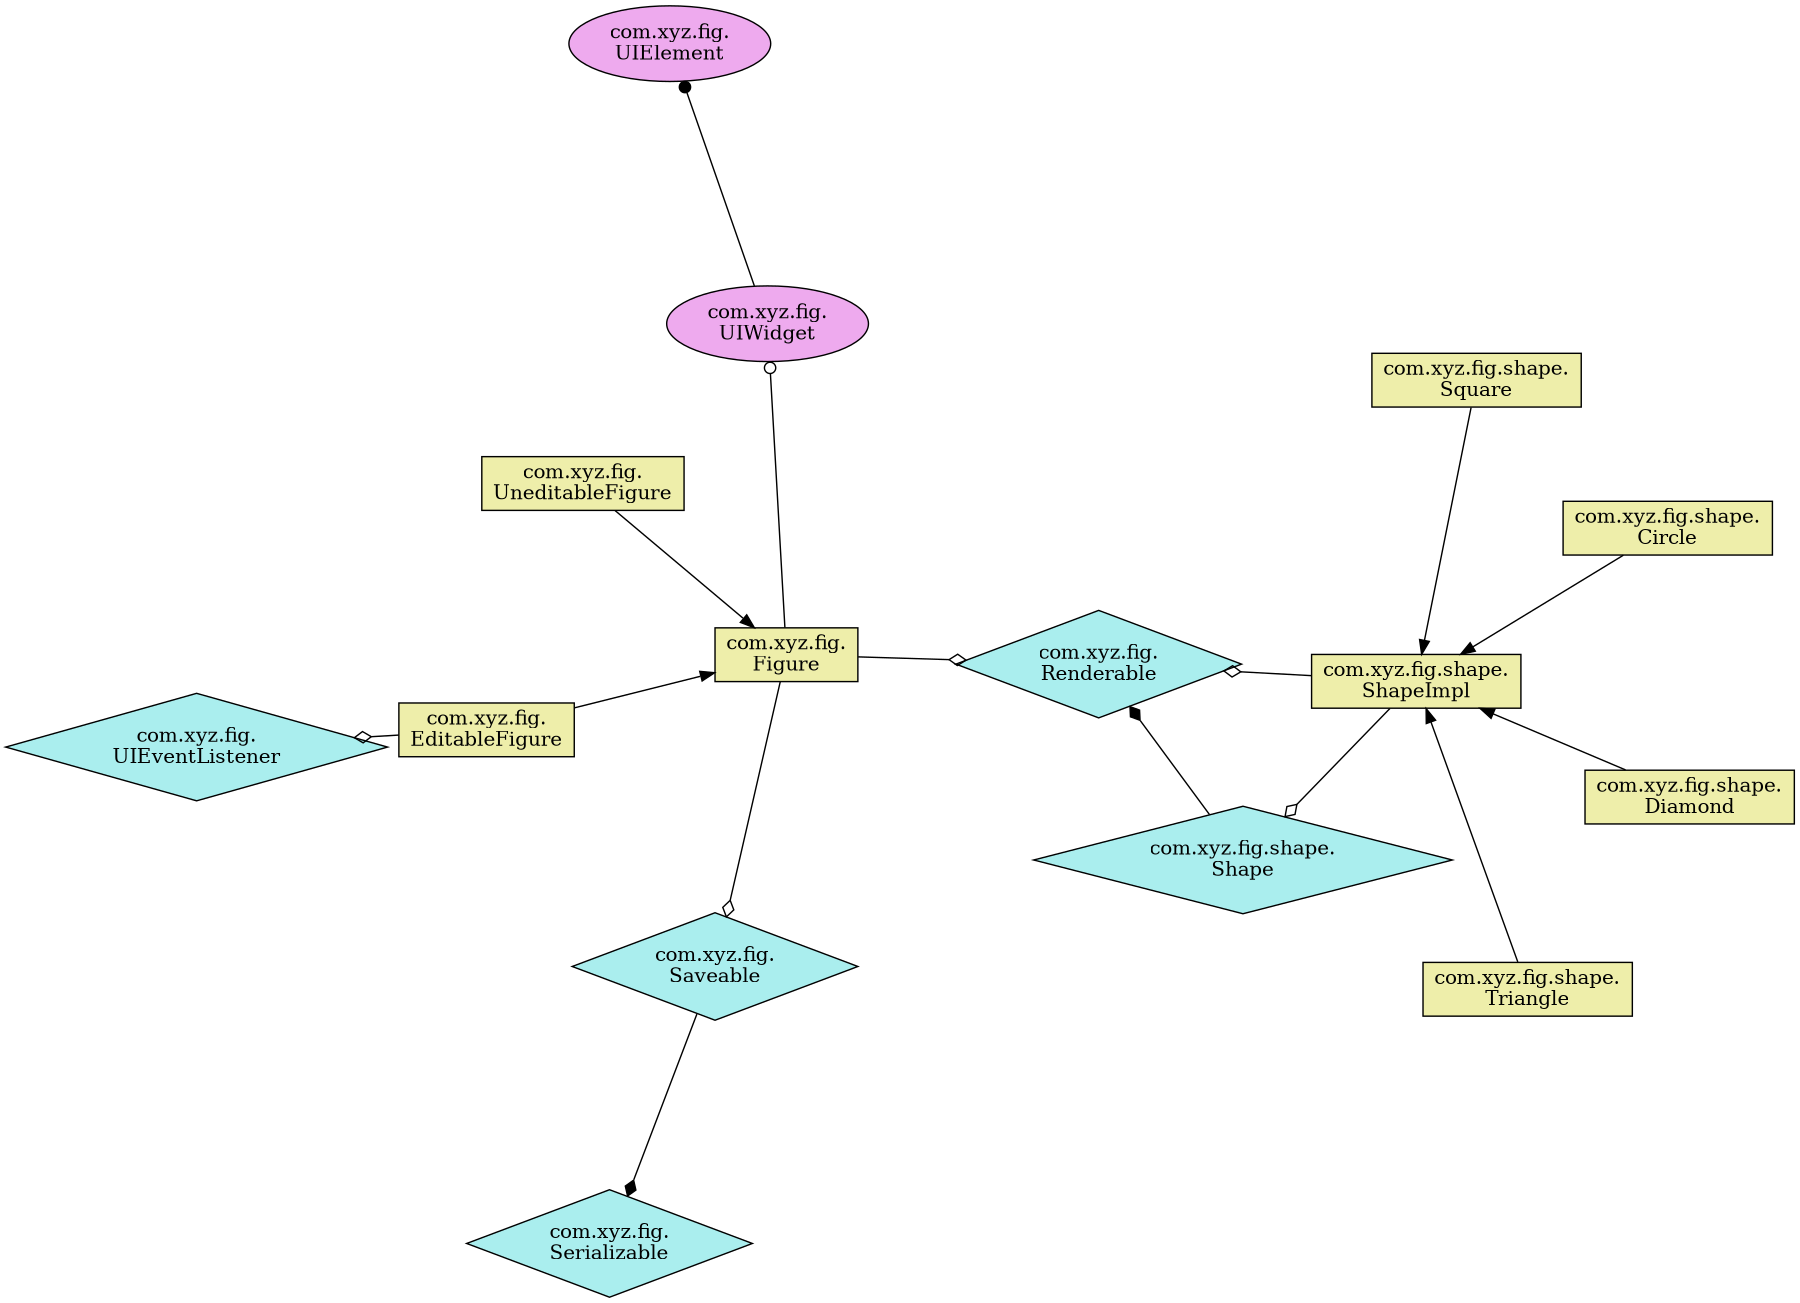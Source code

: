 digraph {
size="12,12";
layout=neato;
overlap=false;
splines=true;
pack=true;
start="random";
sep=0.1;
edge[len=2];

node[shape=box,style=filled,fillcolor="#eeeeaa"];
  "com.xyz.fig.shape.\nShapeImpl"
  "com.xyz.fig.\nFigure"
  "com.xyz.fig.shape.\nSquare"
  "com.xyz.fig.shape.\nTriangle"
  "com.xyz.fig.shape.\nCircle"
  "com.xyz.fig.\nEditableFigure"
  "com.xyz.fig.\nUneditableFigure"
  "com.xyz.fig.shape.\nDiamond"

node[shape=diamond,style=filled,fillcolor="#aaeeee"];
  "com.xyz.fig.\nRenderable"
  "com.xyz.fig.\nSerializable"
  "com.xyz.fig.\nSaveable"
  "com.xyz.fig.shape.\nShape"
  "com.xyz.fig.\nUIEventListener"

node[shape=oval,style=filled,fillcolor="#eeaaee"];
  "com.xyz.fig.\nUIWidget"
  "com.xyz.fig.\nUIElement"

  "com.xyz.fig.shape.\nShapeImpl" -> "com.xyz.fig.shape.\nShape" [arrowhead=odiamond]
  "com.xyz.fig.shape.\nShapeImpl" -> "com.xyz.fig.\nRenderable" [arrowhead=odiamond]
  "com.xyz.fig.\nFigure" -> "com.xyz.fig.\nRenderable" [arrowhead=odiamond]
  "com.xyz.fig.\nFigure" -> "com.xyz.fig.\nSaveable" [arrowhead=odiamond]
  "com.xyz.fig.shape.\nSquare" -> "com.xyz.fig.shape.\nShapeImpl"
  "com.xyz.fig.shape.\nTriangle" -> "com.xyz.fig.shape.\nShapeImpl"
  "com.xyz.fig.shape.\nCircle" -> "com.xyz.fig.shape.\nShapeImpl"
  "com.xyz.fig.\nEditableFigure" -> "com.xyz.fig.\nFigure"
  "com.xyz.fig.\nEditableFigure" -> "com.xyz.fig.\nUIEventListener" [arrowhead=odiamond]
  "com.xyz.fig.\nUneditableFigure" -> "com.xyz.fig.\nFigure"
  "com.xyz.fig.shape.\nDiamond" -> "com.xyz.fig.shape.\nShapeImpl"
  "com.xyz.fig.\nSaveable" -> "com.xyz.fig.\nSerializable" [arrowhead=diamond]
  "com.xyz.fig.shape.\nShape" -> "com.xyz.fig.\nRenderable" [arrowhead=diamond]
  "com.xyz.fig.\nUIWidget" -> "com.xyz.fig.\nUIElement" [arrowhead=dot]
  "com.xyz.fig.\nFigure" -> "com.xyz.fig.\nUIWidget" [arrowhead=odot]
}
